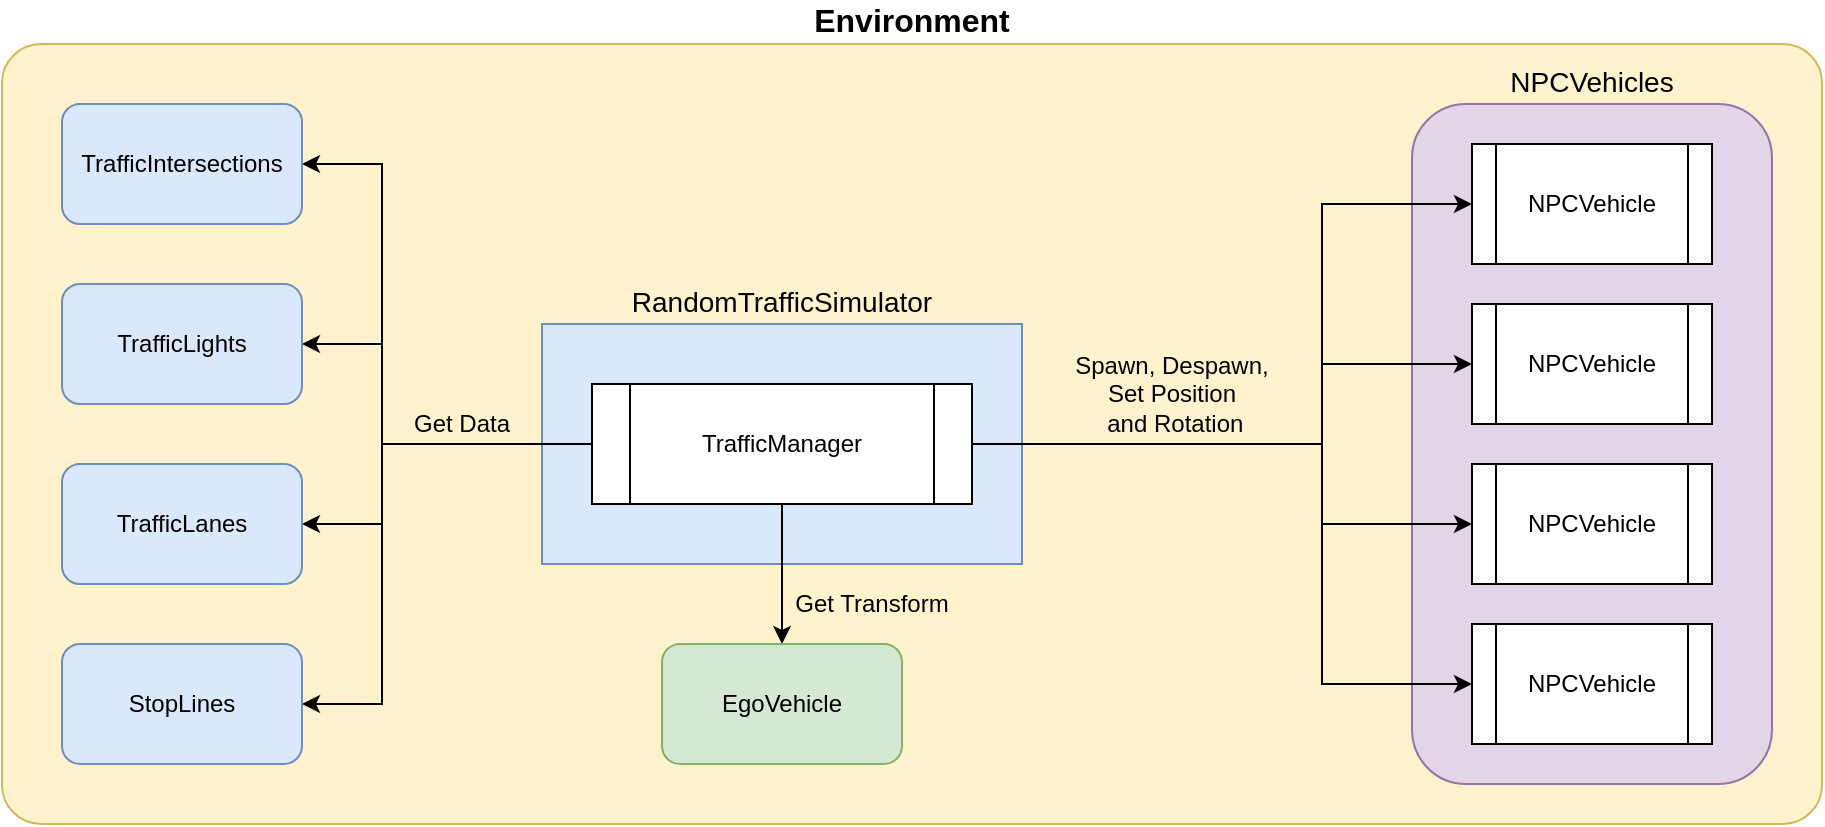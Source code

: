 <mxfile version="21.5.2" type="device">
  <diagram name="Page-1" id="Drln4oyVQTLLNXSxT6j9">
    <mxGraphModel dx="702" dy="550" grid="1" gridSize="10" guides="1" tooltips="1" connect="1" arrows="1" fold="1" page="1" pageScale="1" pageWidth="850" pageHeight="1100" math="0" shadow="0">
      <root>
        <mxCell id="0" />
        <mxCell id="1" parent="0" />
        <mxCell id="5lWMNMB-l6f_ZyOsfWf9-1" value="&lt;div&gt;Environment&lt;/div&gt;" style="rounded=1;whiteSpace=wrap;html=1;fillColor=#fff2cc;strokeColor=#d6b656;fontSize=16;fontStyle=1;verticalAlign=bottom;labelPosition=center;verticalLabelPosition=top;align=center;arcSize=5;" vertex="1" parent="1">
          <mxGeometry x="100" y="310" width="910" height="390" as="geometry" />
        </mxCell>
        <mxCell id="5lWMNMB-l6f_ZyOsfWf9-8" value="&lt;div style=&quot;font-size: 14px;&quot;&gt;NPCVehicles&lt;/div&gt;" style="rounded=1;whiteSpace=wrap;html=1;fillColor=#e1d5e7;strokeColor=#9673a6;verticalAlign=bottom;labelPosition=center;verticalLabelPosition=top;align=center;fontSize=14;" vertex="1" parent="1">
          <mxGeometry x="805" y="340" width="180" height="340" as="geometry" />
        </mxCell>
        <mxCell id="5lWMNMB-l6f_ZyOsfWf9-9" value="&lt;div&gt;NPCVehicle&lt;/div&gt;" style="shape=process;whiteSpace=wrap;html=1;backgroundOutline=1;" vertex="1" parent="1">
          <mxGeometry x="835" y="360" width="120" height="60" as="geometry" />
        </mxCell>
        <mxCell id="5lWMNMB-l6f_ZyOsfWf9-10" value="&lt;div&gt;NPCVehicle&lt;/div&gt;" style="shape=process;whiteSpace=wrap;html=1;backgroundOutline=1;" vertex="1" parent="1">
          <mxGeometry x="835" y="440" width="120" height="60" as="geometry" />
        </mxCell>
        <mxCell id="5lWMNMB-l6f_ZyOsfWf9-11" value="&lt;div&gt;NPCVehicle&lt;/div&gt;" style="shape=process;whiteSpace=wrap;html=1;backgroundOutline=1;" vertex="1" parent="1">
          <mxGeometry x="835" y="520" width="120" height="60" as="geometry" />
        </mxCell>
        <mxCell id="5lWMNMB-l6f_ZyOsfWf9-12" value="&lt;div&gt;NPCVehicle&lt;/div&gt;" style="shape=process;whiteSpace=wrap;html=1;backgroundOutline=1;" vertex="1" parent="1">
          <mxGeometry x="835" y="600" width="120" height="60" as="geometry" />
        </mxCell>
        <mxCell id="5lWMNMB-l6f_ZyOsfWf9-18" value="&lt;div style=&quot;font-size: 14px;&quot;&gt;RandomTrafficSimulator&lt;/div&gt;" style="rounded=0;whiteSpace=wrap;html=1;fillColor=#dae8fc;strokeColor=#6c8ebf;verticalAlign=bottom;labelPosition=center;verticalLabelPosition=top;align=center;fontSize=14;" vertex="1" parent="1">
          <mxGeometry x="370" y="450" width="240" height="120" as="geometry" />
        </mxCell>
        <mxCell id="5lWMNMB-l6f_ZyOsfWf9-24" style="edgeStyle=orthogonalEdgeStyle;rounded=0;orthogonalLoop=1;jettySize=auto;html=1;exitX=1;exitY=0.5;exitDx=0;exitDy=0;entryX=0;entryY=0.5;entryDx=0;entryDy=0;" edge="1" parent="1" source="5lWMNMB-l6f_ZyOsfWf9-4" target="5lWMNMB-l6f_ZyOsfWf9-10">
          <mxGeometry relative="1" as="geometry">
            <Array as="points">
              <mxPoint x="760" y="510" />
              <mxPoint x="760" y="470" />
            </Array>
          </mxGeometry>
        </mxCell>
        <mxCell id="5lWMNMB-l6f_ZyOsfWf9-25" style="edgeStyle=orthogonalEdgeStyle;rounded=0;orthogonalLoop=1;jettySize=auto;html=1;exitX=1;exitY=0.5;exitDx=0;exitDy=0;entryX=0;entryY=0.5;entryDx=0;entryDy=0;" edge="1" parent="1" source="5lWMNMB-l6f_ZyOsfWf9-4" target="5lWMNMB-l6f_ZyOsfWf9-11">
          <mxGeometry relative="1" as="geometry">
            <Array as="points">
              <mxPoint x="760" y="510" />
              <mxPoint x="760" y="550" />
            </Array>
          </mxGeometry>
        </mxCell>
        <mxCell id="5lWMNMB-l6f_ZyOsfWf9-26" style="edgeStyle=orthogonalEdgeStyle;rounded=0;orthogonalLoop=1;jettySize=auto;html=1;exitX=1;exitY=0.5;exitDx=0;exitDy=0;entryX=0;entryY=0.5;entryDx=0;entryDy=0;" edge="1" parent="1" source="5lWMNMB-l6f_ZyOsfWf9-4" target="5lWMNMB-l6f_ZyOsfWf9-12">
          <mxGeometry relative="1" as="geometry">
            <Array as="points">
              <mxPoint x="760" y="510" />
              <mxPoint x="760" y="630" />
            </Array>
          </mxGeometry>
        </mxCell>
        <mxCell id="5lWMNMB-l6f_ZyOsfWf9-27" style="edgeStyle=orthogonalEdgeStyle;rounded=0;orthogonalLoop=1;jettySize=auto;html=1;exitX=1;exitY=0.5;exitDx=0;exitDy=0;entryX=0;entryY=0.5;entryDx=0;entryDy=0;" edge="1" parent="1" source="5lWMNMB-l6f_ZyOsfWf9-4" target="5lWMNMB-l6f_ZyOsfWf9-9">
          <mxGeometry relative="1" as="geometry">
            <Array as="points">
              <mxPoint x="760" y="510" />
              <mxPoint x="760" y="390" />
            </Array>
          </mxGeometry>
        </mxCell>
        <mxCell id="5lWMNMB-l6f_ZyOsfWf9-38" style="edgeStyle=orthogonalEdgeStyle;rounded=0;orthogonalLoop=1;jettySize=auto;html=1;exitX=0.5;exitY=1;exitDx=0;exitDy=0;entryX=0.5;entryY=0;entryDx=0;entryDy=0;" edge="1" parent="1" source="5lWMNMB-l6f_ZyOsfWf9-4" target="5lWMNMB-l6f_ZyOsfWf9-37">
          <mxGeometry relative="1" as="geometry">
            <Array as="points" />
          </mxGeometry>
        </mxCell>
        <mxCell id="ox12t9cnywzq8QEh3Qq0-6" style="edgeStyle=orthogonalEdgeStyle;rounded=0;orthogonalLoop=1;jettySize=auto;html=1;exitX=0;exitY=0.5;exitDx=0;exitDy=0;entryX=1;entryY=0.5;entryDx=0;entryDy=0;" edge="1" parent="1" source="5lWMNMB-l6f_ZyOsfWf9-4" target="ox12t9cnywzq8QEh3Qq0-4">
          <mxGeometry relative="1" as="geometry">
            <Array as="points">
              <mxPoint x="290" y="510" />
              <mxPoint x="290" y="370" />
            </Array>
          </mxGeometry>
        </mxCell>
        <mxCell id="ox12t9cnywzq8QEh3Qq0-7" style="edgeStyle=orthogonalEdgeStyle;rounded=0;orthogonalLoop=1;jettySize=auto;html=1;exitX=0;exitY=0.5;exitDx=0;exitDy=0;entryX=1;entryY=0.5;entryDx=0;entryDy=0;" edge="1" parent="1" source="5lWMNMB-l6f_ZyOsfWf9-4" target="ox12t9cnywzq8QEh3Qq0-1">
          <mxGeometry relative="1" as="geometry">
            <Array as="points">
              <mxPoint x="290" y="510" />
              <mxPoint x="290" y="460" />
            </Array>
          </mxGeometry>
        </mxCell>
        <mxCell id="ox12t9cnywzq8QEh3Qq0-8" style="edgeStyle=orthogonalEdgeStyle;rounded=0;orthogonalLoop=1;jettySize=auto;html=1;exitX=0;exitY=0.5;exitDx=0;exitDy=0;entryX=1;entryY=0.5;entryDx=0;entryDy=0;" edge="1" parent="1" source="5lWMNMB-l6f_ZyOsfWf9-4" target="ox12t9cnywzq8QEh3Qq0-2">
          <mxGeometry relative="1" as="geometry">
            <Array as="points">
              <mxPoint x="290" y="510" />
              <mxPoint x="290" y="550" />
            </Array>
          </mxGeometry>
        </mxCell>
        <mxCell id="ox12t9cnywzq8QEh3Qq0-9" style="edgeStyle=orthogonalEdgeStyle;rounded=0;orthogonalLoop=1;jettySize=auto;html=1;exitX=0;exitY=0.5;exitDx=0;exitDy=0;entryX=1;entryY=0.5;entryDx=0;entryDy=0;" edge="1" parent="1" source="5lWMNMB-l6f_ZyOsfWf9-4" target="ox12t9cnywzq8QEh3Qq0-3">
          <mxGeometry relative="1" as="geometry">
            <Array as="points">
              <mxPoint x="290" y="510" />
              <mxPoint x="290" y="640" />
            </Array>
          </mxGeometry>
        </mxCell>
        <mxCell id="5lWMNMB-l6f_ZyOsfWf9-4" value="&lt;div&gt;TrafficManager&lt;/div&gt;" style="shape=process;whiteSpace=wrap;html=1;backgroundOutline=1;" vertex="1" parent="1">
          <mxGeometry x="395" y="480" width="190" height="60" as="geometry" />
        </mxCell>
        <mxCell id="5lWMNMB-l6f_ZyOsfWf9-35" value="&lt;div&gt;Spawn, Despawn, Set Position&lt;/div&gt;&amp;nbsp;and Rotation" style="text;html=1;strokeColor=none;fillColor=none;align=center;verticalAlign=middle;whiteSpace=wrap;rounded=0;" vertex="1" parent="1">
          <mxGeometry x="630" y="460" width="110" height="50" as="geometry" />
        </mxCell>
        <mxCell id="5lWMNMB-l6f_ZyOsfWf9-37" value="EgoVehicle" style="rounded=1;whiteSpace=wrap;html=1;fillColor=#d5e8d4;strokeColor=#82b366;" vertex="1" parent="1">
          <mxGeometry x="430" y="610" width="120" height="60" as="geometry" />
        </mxCell>
        <mxCell id="5lWMNMB-l6f_ZyOsfWf9-39" value="Get Transform" style="text;html=1;strokeColor=none;fillColor=none;align=center;verticalAlign=middle;whiteSpace=wrap;rounded=0;" vertex="1" parent="1">
          <mxGeometry x="490" y="580" width="90" height="20" as="geometry" />
        </mxCell>
        <mxCell id="ox12t9cnywzq8QEh3Qq0-1" value="TrafficLights" style="rounded=1;whiteSpace=wrap;html=1;fillColor=#dae8fc;strokeColor=#6c8ebf;" vertex="1" parent="1">
          <mxGeometry x="130" y="430" width="120" height="60" as="geometry" />
        </mxCell>
        <mxCell id="ox12t9cnywzq8QEh3Qq0-2" value="TrafficLanes" style="rounded=1;whiteSpace=wrap;html=1;fillColor=#dae8fc;strokeColor=#6c8ebf;" vertex="1" parent="1">
          <mxGeometry x="130" y="520" width="120" height="60" as="geometry" />
        </mxCell>
        <mxCell id="ox12t9cnywzq8QEh3Qq0-3" value="StopLines" style="rounded=1;whiteSpace=wrap;html=1;fillColor=#dae8fc;strokeColor=#6c8ebf;" vertex="1" parent="1">
          <mxGeometry x="130" y="610" width="120" height="60" as="geometry" />
        </mxCell>
        <mxCell id="ox12t9cnywzq8QEh3Qq0-4" value="TrafficIntersections" style="rounded=1;whiteSpace=wrap;html=1;fillColor=#dae8fc;strokeColor=#6c8ebf;" vertex="1" parent="1">
          <mxGeometry x="130" y="340" width="120" height="60" as="geometry" />
        </mxCell>
        <mxCell id="ox12t9cnywzq8QEh3Qq0-10" value="Get Data" style="text;html=1;strokeColor=none;fillColor=none;align=center;verticalAlign=middle;whiteSpace=wrap;rounded=0;" vertex="1" parent="1">
          <mxGeometry x="300" y="490" width="60" height="20" as="geometry" />
        </mxCell>
      </root>
    </mxGraphModel>
  </diagram>
</mxfile>
